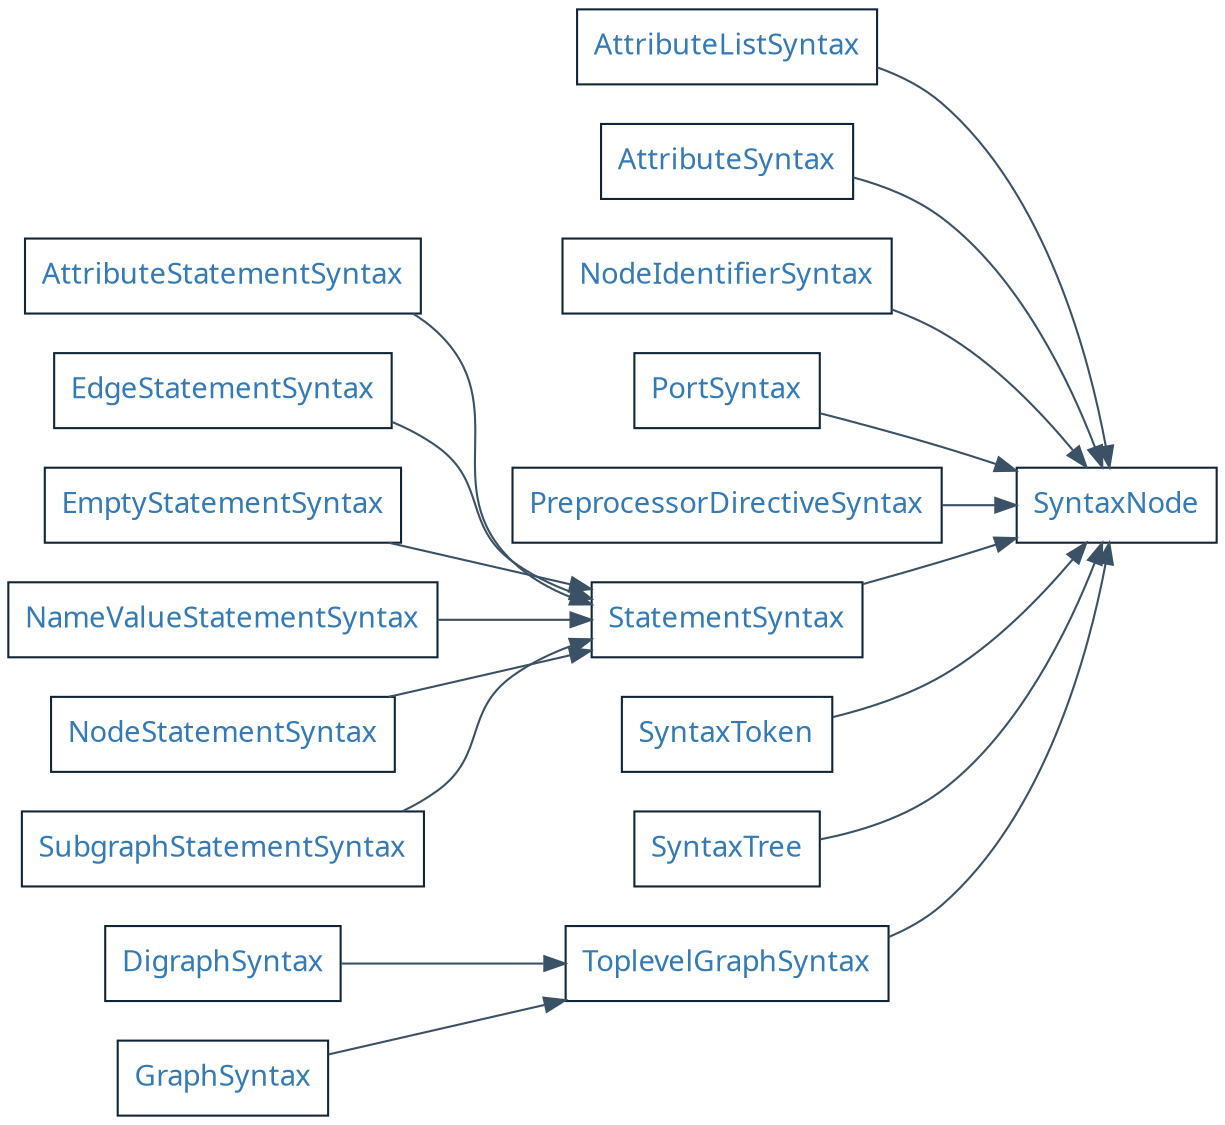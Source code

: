 digraph {
    rankdir = LR;
    bgcolor = transparent;
    node[fontname = "sans-serif", color = "#102538", fontcolor = "#337ab7", shape = record];
    edge[color = "#3B5266"];
    SyntaxNode[target = _parent, href = "/api/DotLang.CodeAnalysis.Syntax.SyntaxNode.html"];
    AttributeListSyntax[target = _parent, href = "/api/DotLang.CodeAnalysis.Syntax.AttributeListSyntax.html"];
    AttributeSyntax[target = _parent, href = "/api/DotLang.CodeAnalysis.Syntax.AttributeSyntax.html"];
    NodeIdentifierSyntax[target = _parent, href = "/api/DotLang.CodeAnalysis.Syntax.NodeIdentifierSyntax.html"];
    PortSyntax[target = _parent, href = "/api/DotLang.CodeAnalysis.Syntax.PortSyntax.html"];
    PreprocessorDirectiveSyntax[target = _parent, href = "/api/DotLang.CodeAnalysis.Syntax.PreprocessorDirectiveSyntax.html"];
    StatementSyntax[target = _parent, href = "/api/DotLang.CodeAnalysis.Syntax.StatementSyntax.html"];
    SyntaxToken[target = _parent, href = "/api/DotLang.CodeAnalysis.Syntax.SyntaxToken.html"];
    SyntaxTree[target = _parent, href = "/api/DotLang.CodeAnalysis.Syntax.SyntaxTree.html"];
    ToplevelGraphSyntax[target = _parent, href = "/api/DotLang.CodeAnalysis.Syntax.ToplevelGraphSyntax.html"];
    AttributeStatementSyntax[target = _parent, href = "/api/DotLang.CodeAnalysis.Syntax.AttributeStatementSyntax.html"];
    EdgeStatementSyntax[target = _parent, href = "/api/DotLang.CodeAnalysis.Syntax.EdgeStatementSyntax.html"];
    EmptyStatementSyntax[target = _parent, href = "/api/DotLang.CodeAnalysis.Syntax.EmptyStatementSyntax.html"];
    NameValueStatementSyntax[target = _parent, href = "/api/DotLang.CodeAnalysis.Syntax.NameValueStatementSyntax.html"];
    NodeStatementSyntax[target = _parent, href = "/api/DotLang.CodeAnalysis.Syntax.NodeStatementSyntax.html"];
    SubgraphStatementSyntax[target = _parent, href = "/api/DotLang.CodeAnalysis.Syntax.SubgraphStatementSyntax.html"];
    DigraphSyntax[target = _parent, href = "/api/DotLang.CodeAnalysis.Syntax.DigraphSyntax.html"];
    GraphSyntax[target = _parent, href = "/api/DotLang.CodeAnalysis.Syntax.GraphSyntax.html"];
    AttributeListSyntax -> SyntaxNode;
    AttributeSyntax -> SyntaxNode;
    NodeIdentifierSyntax -> SyntaxNode;
    PortSyntax -> SyntaxNode;
    PreprocessorDirectiveSyntax -> SyntaxNode;
    StatementSyntax -> SyntaxNode;
    SyntaxToken -> SyntaxNode;
    SyntaxTree -> SyntaxNode;
    ToplevelGraphSyntax -> SyntaxNode;
    AttributeStatementSyntax -> StatementSyntax;
    EdgeStatementSyntax -> StatementSyntax;
    EmptyStatementSyntax -> StatementSyntax;
    NameValueStatementSyntax -> StatementSyntax;
    NodeStatementSyntax -> StatementSyntax;
    SubgraphStatementSyntax -> StatementSyntax;
    DigraphSyntax -> ToplevelGraphSyntax;
    GraphSyntax -> ToplevelGraphSyntax;
}